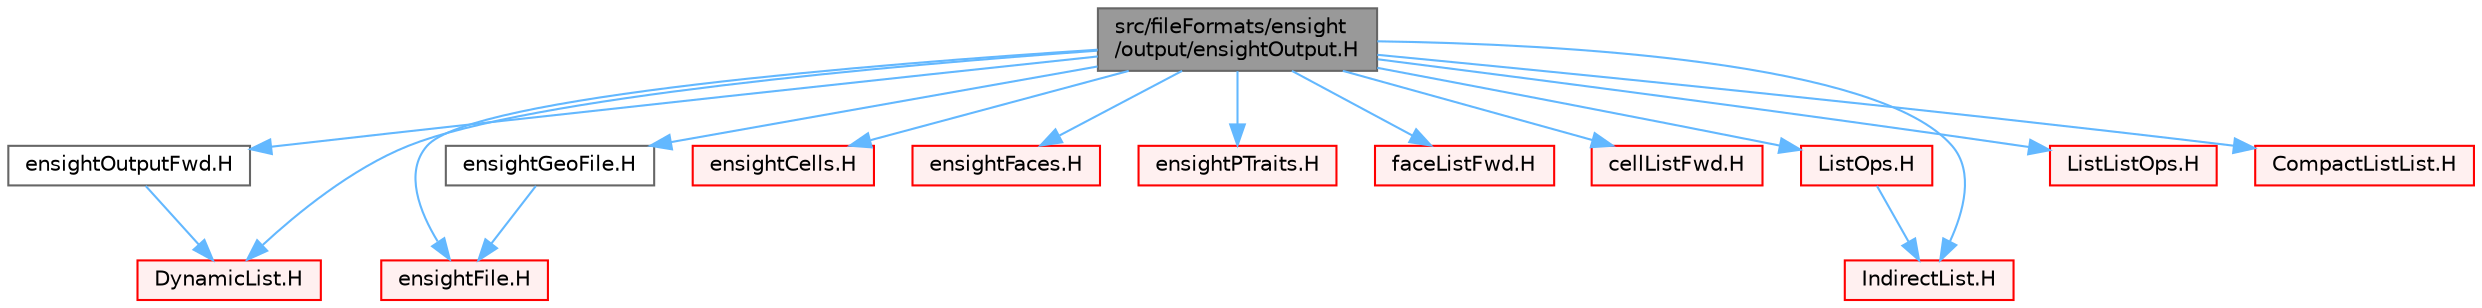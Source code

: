 digraph "src/fileFormats/ensight/output/ensightOutput.H"
{
 // LATEX_PDF_SIZE
  bgcolor="transparent";
  edge [fontname=Helvetica,fontsize=10,labelfontname=Helvetica,labelfontsize=10];
  node [fontname=Helvetica,fontsize=10,shape=box,height=0.2,width=0.4];
  Node1 [id="Node000001",label="src/fileFormats/ensight\l/output/ensightOutput.H",height=0.2,width=0.4,color="gray40", fillcolor="grey60", style="filled", fontcolor="black",tooltip=" "];
  Node1 -> Node2 [id="edge1_Node000001_Node000002",color="steelblue1",style="solid",tooltip=" "];
  Node2 [id="Node000002",label="ensightOutputFwd.H",height=0.2,width=0.4,color="grey40", fillcolor="white", style="filled",URL="$ensightOutputFwd_8H.html",tooltip=" "];
  Node2 -> Node3 [id="edge2_Node000002_Node000003",color="steelblue1",style="solid",tooltip=" "];
  Node3 [id="Node000003",label="DynamicList.H",height=0.2,width=0.4,color="red", fillcolor="#FFF0F0", style="filled",URL="$DynamicList_8H.html",tooltip=" "];
  Node1 -> Node97 [id="edge3_Node000001_Node000097",color="steelblue1",style="solid",tooltip=" "];
  Node97 [id="Node000097",label="ensightFile.H",height=0.2,width=0.4,color="red", fillcolor="#FFF0F0", style="filled",URL="$ensightFile_8H.html",tooltip=" "];
  Node1 -> Node112 [id="edge4_Node000001_Node000112",color="steelblue1",style="solid",tooltip=" "];
  Node112 [id="Node000112",label="ensightGeoFile.H",height=0.2,width=0.4,color="grey40", fillcolor="white", style="filled",URL="$ensightGeoFile_8H.html",tooltip=" "];
  Node112 -> Node97 [id="edge5_Node000112_Node000097",color="steelblue1",style="solid",tooltip=" "];
  Node1 -> Node113 [id="edge6_Node000001_Node000113",color="steelblue1",style="solid",tooltip=" "];
  Node113 [id="Node000113",label="ensightCells.H",height=0.2,width=0.4,color="red", fillcolor="#FFF0F0", style="filled",URL="$ensightCells_8H.html",tooltip=" "];
  Node1 -> Node131 [id="edge7_Node000001_Node000131",color="steelblue1",style="solid",tooltip=" "];
  Node131 [id="Node000131",label="ensightFaces.H",height=0.2,width=0.4,color="red", fillcolor="#FFF0F0", style="filled",URL="$ensightFaces_8H.html",tooltip=" "];
  Node1 -> Node228 [id="edge8_Node000001_Node000228",color="steelblue1",style="solid",tooltip=" "];
  Node228 [id="Node000228",label="ensightPTraits.H",height=0.2,width=0.4,color="red", fillcolor="#FFF0F0", style="filled",URL="$ensightPTraits_8H.html",tooltip=" "];
  Node1 -> Node223 [id="edge9_Node000001_Node000223",color="steelblue1",style="solid",tooltip=" "];
  Node223 [id="Node000223",label="faceListFwd.H",height=0.2,width=0.4,color="red", fillcolor="#FFF0F0", style="filled",URL="$faceListFwd_8H.html",tooltip="Forwards for various types of face lists."];
  Node1 -> Node229 [id="edge10_Node000001_Node000229",color="steelblue1",style="solid",tooltip=" "];
  Node229 [id="Node000229",label="cellListFwd.H",height=0.2,width=0.4,color="red", fillcolor="#FFF0F0", style="filled",URL="$cellListFwd_8H.html",tooltip="Forwards for various types of cell lists."];
  Node1 -> Node158 [id="edge11_Node000001_Node000158",color="steelblue1",style="solid",tooltip=" "];
  Node158 [id="Node000158",label="ListOps.H",height=0.2,width=0.4,color="red", fillcolor="#FFF0F0", style="filled",URL="$ListOps_8H.html",tooltip="Various functions to operate on Lists."];
  Node158 -> Node167 [id="edge12_Node000158_Node000167",color="steelblue1",style="solid",tooltip=" "];
  Node167 [id="Node000167",label="IndirectList.H",height=0.2,width=0.4,color="red", fillcolor="#FFF0F0", style="filled",URL="$IndirectList_8H.html",tooltip=" "];
  Node1 -> Node225 [id="edge13_Node000001_Node000225",color="steelblue1",style="solid",tooltip=" "];
  Node225 [id="Node000225",label="ListListOps.H",height=0.2,width=0.4,color="red", fillcolor="#FFF0F0", style="filled",URL="$ListListOps_8H.html",tooltip=" "];
  Node1 -> Node167 [id="edge14_Node000001_Node000167",color="steelblue1",style="solid",tooltip=" "];
  Node1 -> Node230 [id="edge15_Node000001_Node000230",color="steelblue1",style="solid",tooltip=" "];
  Node230 [id="Node000230",label="CompactListList.H",height=0.2,width=0.4,color="red", fillcolor="#FFF0F0", style="filled",URL="$CompactListList_8H.html",tooltip=" "];
  Node1 -> Node3 [id="edge16_Node000001_Node000003",color="steelblue1",style="solid",tooltip=" "];
}
